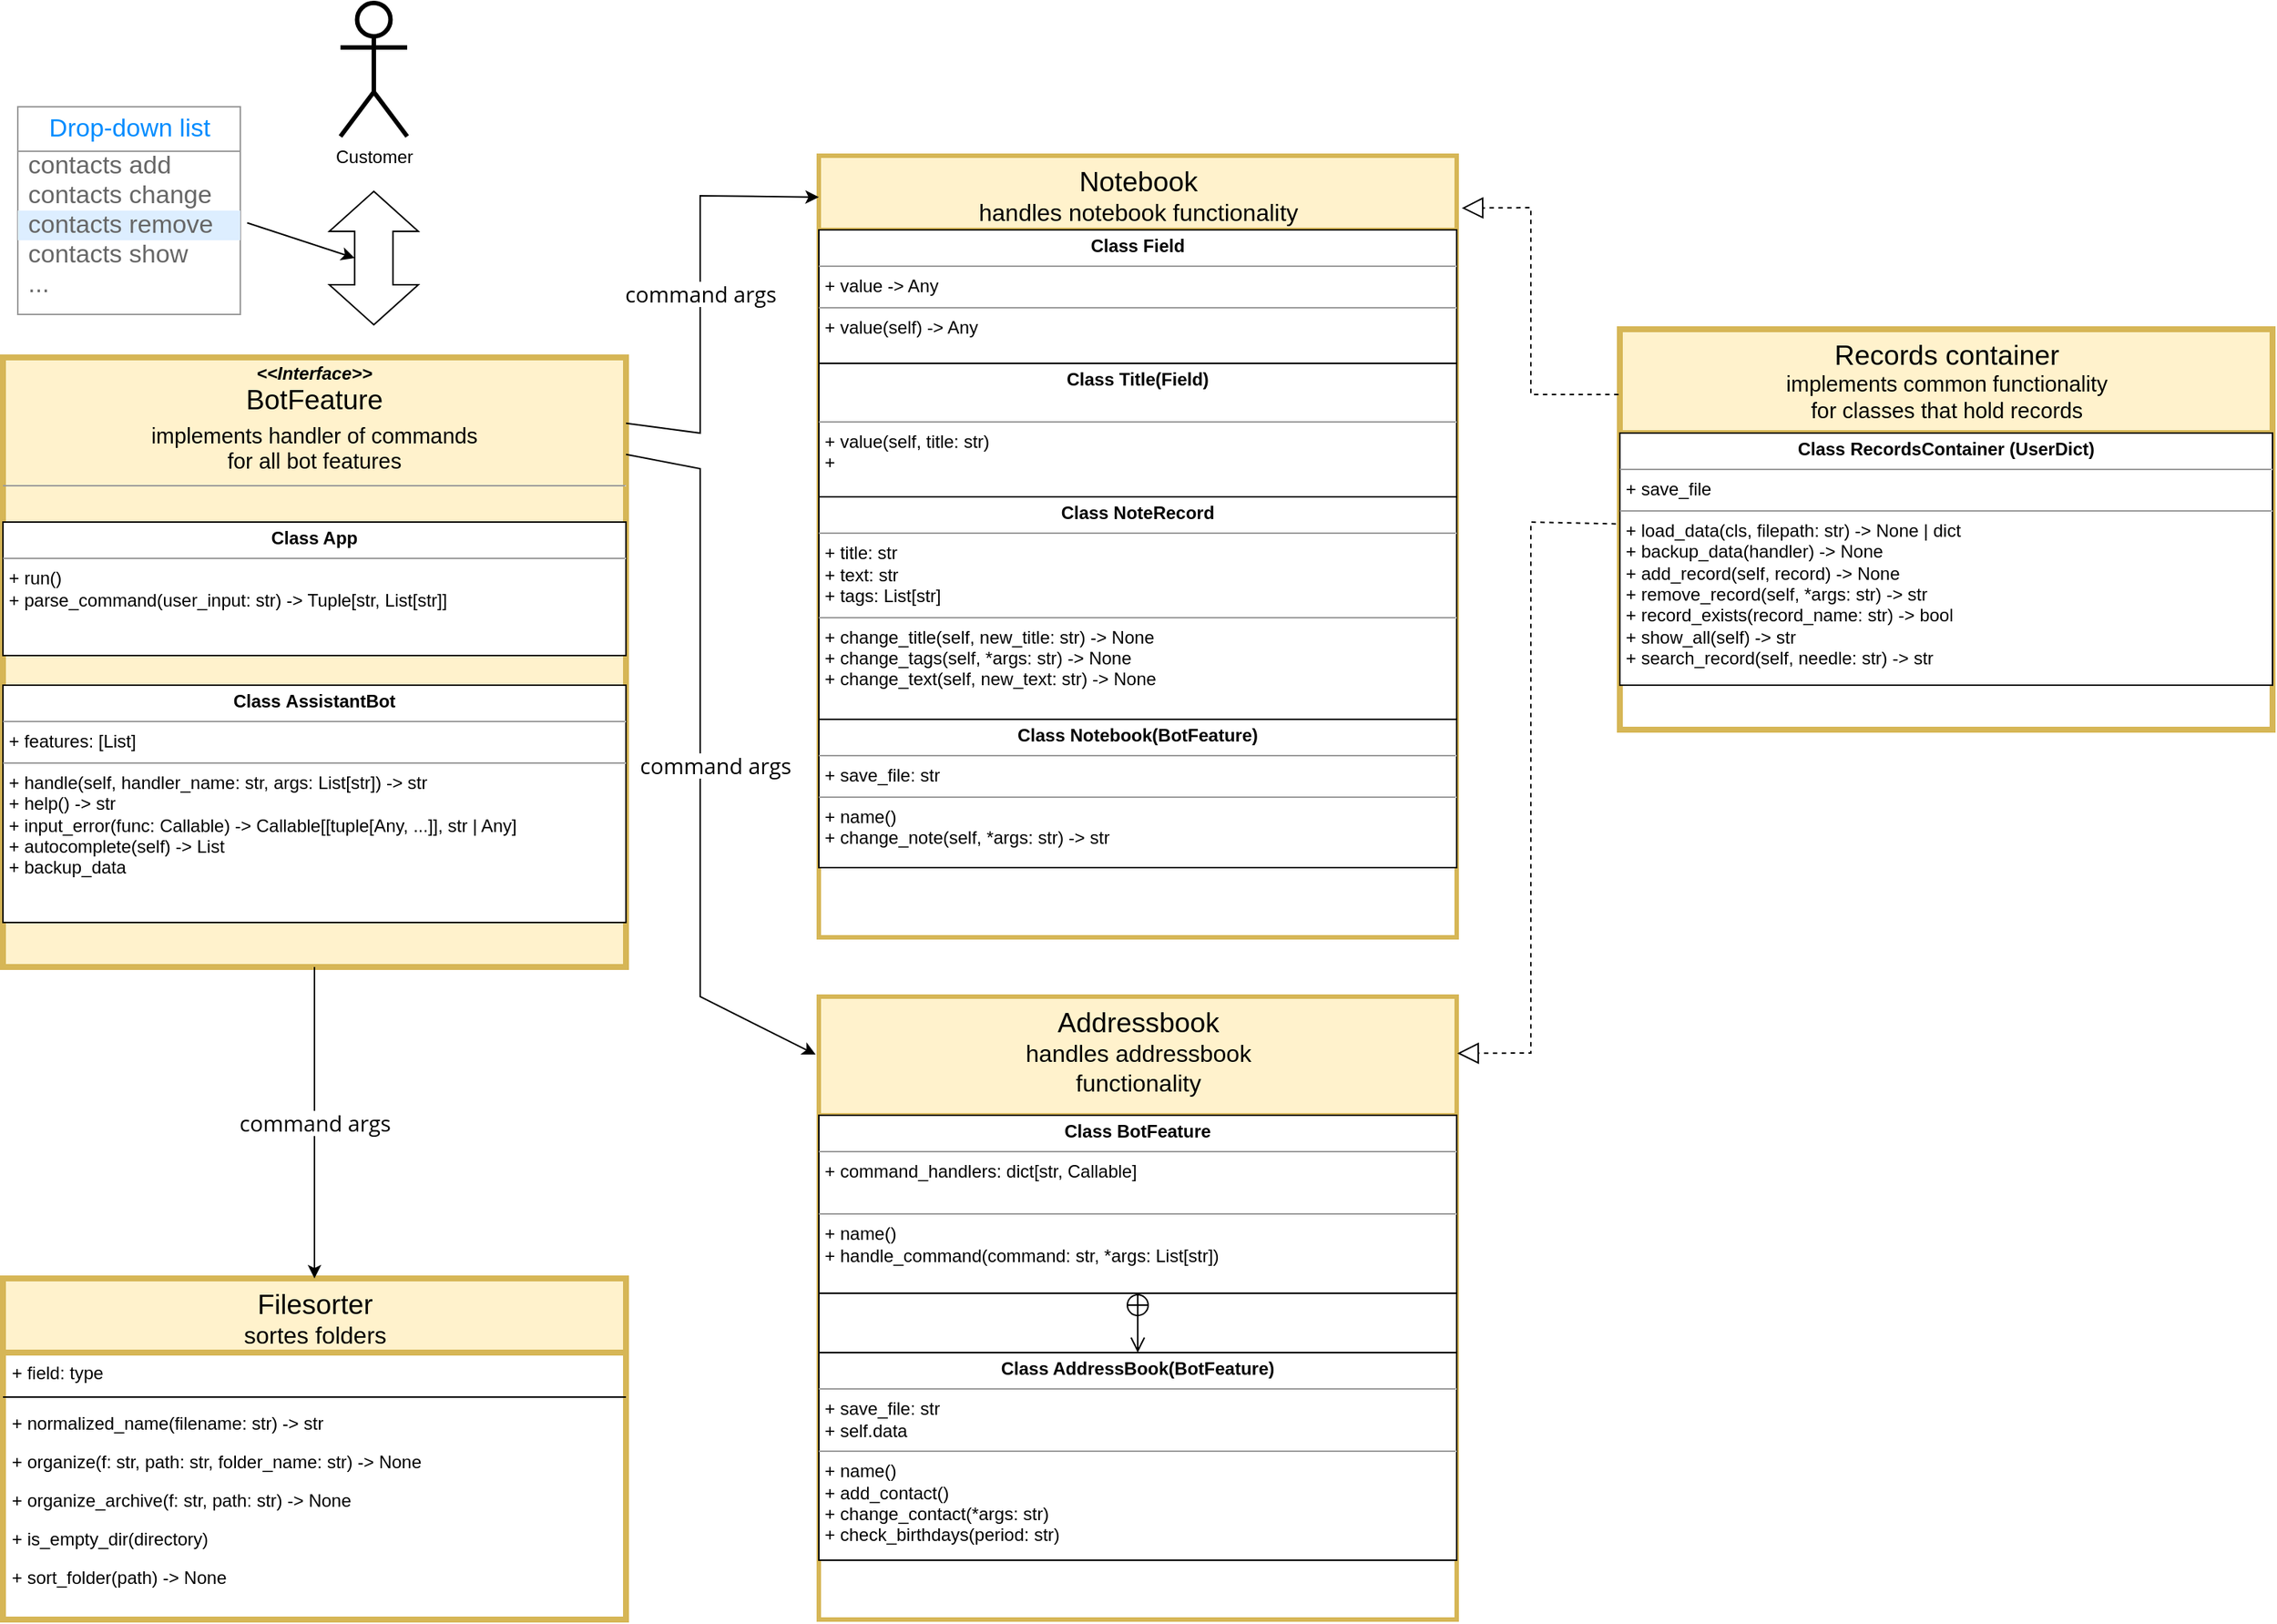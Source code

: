<mxfile version="20.3.7" type="github">
  <diagram name="Page-1" id="6133507b-19e7-1e82-6fc7-422aa6c4b21f">
    <mxGraphModel dx="2031" dy="1066" grid="1" gridSize="10" guides="1" tooltips="1" connect="1" arrows="1" fold="1" page="1" pageScale="1" pageWidth="1654" pageHeight="1169" background="none" math="0" shadow="0">
      <root>
        <mxCell id="0" />
        <mxCell id="1" parent="0" />
        <mxCell id="235556782a83e6d0-1" value="&lt;span id=&quot;docs-internal-guid-6816174d-7fff-ccf1-88b6-65116feb5ed2&quot; style=&quot;font-weight:normal;&quot;&gt;&lt;p style=&quot;line-height: 1.2; margin-top: 0pt; margin-bottom: 0pt;&quot; dir=&quot;ltr&quot;&gt;&lt;span style=&quot;font-size: 14pt; font-family: Arial; background-color: transparent; font-variant-numeric: normal; font-variant-east-asian: normal; vertical-align: baseline;&quot;&gt;Records container&lt;/span&gt;&lt;/p&gt;&lt;p style=&quot;line-height: 1.2; margin-top: 0pt; margin-bottom: 0pt;&quot; dir=&quot;ltr&quot;&gt;&lt;span style=&quot;font-size: 11pt; font-family: Arial; background-color: transparent; font-variant-numeric: normal; font-variant-east-asian: normal; vertical-align: baseline;&quot;&gt;implements common functionality &lt;br&gt;for classes that hold records&lt;/span&gt;&lt;/p&gt;&lt;div&gt;&lt;span style=&quot;font-size: 11pt; font-family: Arial; background-color: transparent; font-variant-numeric: normal; font-variant-east-asian: normal; vertical-align: baseline;&quot;&gt;&lt;br&gt;&lt;/span&gt;&lt;/div&gt;&lt;/span&gt;" style="swimlane;html=1;fontStyle=1;align=center;verticalAlign=top;childLayout=stackLayout;horizontal=1;startSize=70;horizontalStack=0;resizeParent=1;resizeLast=0;collapsible=1;marginBottom=0;swimlaneFillColor=#ffffff;rounded=0;shadow=0;comic=0;labelBackgroundColor=none;strokeWidth=4;fillColor=#fff2cc;fontFamily=Verdana;fontSize=12;strokeColor=#d6b656;" parent="1" vertex="1">
          <mxGeometry x="1100" y="250" width="440" height="270" as="geometry" />
        </mxCell>
        <mxCell id="S9hdPkOgh9MAr9dniBaE-19" value="&lt;p style=&quot;margin:0px;margin-top:4px;text-align:center;&quot;&gt;&lt;b&gt;Class&amp;nbsp;&lt;/b&gt;&lt;b style=&quot;background-color: initial;&quot;&gt;RecordsContainer&amp;nbsp;&lt;/b&gt;&lt;b style=&quot;background-color: initial;&quot;&gt;(UserDict)&lt;/b&gt;&lt;/p&gt;&lt;hr size=&quot;1&quot;&gt;&lt;p style=&quot;margin:0px;margin-left:4px;&quot;&gt;+&amp;nbsp;save_file&lt;/p&gt;&lt;hr size=&quot;1&quot;&gt;&lt;p style=&quot;margin:0px;margin-left:4px;&quot;&gt;+&amp;nbsp;load_data(cls, filepath: str) -&amp;gt; None | dict&lt;/p&gt;&lt;p style=&quot;margin:0px;margin-left:4px;&quot;&gt;+&amp;nbsp;backup_data(handler) -&amp;gt; None&lt;/p&gt;&lt;p style=&quot;margin:0px;margin-left:4px;&quot;&gt;+&amp;nbsp;add_record(self, record) -&amp;gt; None&lt;/p&gt;&lt;p style=&quot;margin:0px;margin-left:4px;&quot;&gt;+&amp;nbsp;remove_record(self, *args: str) -&amp;gt; str&lt;/p&gt;&lt;p style=&quot;margin:0px;margin-left:4px;&quot;&gt;+&amp;nbsp;record_exists(record_name: str) -&amp;gt; bool&lt;/p&gt;&lt;p style=&quot;margin:0px;margin-left:4px;&quot;&gt;+&amp;nbsp;show_all(self) -&amp;gt; str&lt;/p&gt;&lt;p style=&quot;margin:0px;margin-left:4px;&quot;&gt;+&amp;nbsp;search_record(self, needle: str) -&amp;gt; str&lt;/p&gt;&lt;p style=&quot;margin:0px;margin-left:4px;&quot;&gt;&lt;br&gt;&lt;/p&gt;" style="verticalAlign=top;align=left;overflow=fill;fontSize=12;fontFamily=Helvetica;html=1;comic=0;" parent="235556782a83e6d0-1" vertex="1">
          <mxGeometry y="70" width="440" height="170" as="geometry" />
        </mxCell>
        <mxCell id="78961159f06e98e8-17" value="&lt;span id=&quot;docs-internal-guid-518b5261-7fff-1eaa-3dbb-43b548479f24&quot; style=&quot;font-weight:normal;&quot;&gt;&lt;p style=&quot;line-height: 1.2; margin-top: 0pt; margin-bottom: 0pt;&quot; dir=&quot;ltr&quot;&gt;&lt;span style=&quot;font-size: 14pt; font-family: Arial; background-color: transparent; font-variant-numeric: normal; font-variant-east-asian: normal; vertical-align: baseline;&quot;&gt;Notebook&lt;/span&gt;&lt;/p&gt;&lt;p style=&quot;line-height: 1.2; margin-top: 0pt; margin-bottom: 0pt;&quot; dir=&quot;ltr&quot;&gt;&lt;span style=&quot;font-size: 12pt; font-family: Arial; background-color: transparent; font-variant-numeric: normal; font-variant-east-asian: normal; vertical-align: baseline;&quot;&gt;handles notebook functionality&lt;/span&gt;&lt;/p&gt;&lt;div&gt;&lt;span style=&quot;font-size: 12pt; font-family: Arial; background-color: transparent; font-variant-numeric: normal; font-variant-east-asian: normal; vertical-align: baseline;&quot;&gt;&lt;br&gt;&lt;/span&gt;&lt;/div&gt;&lt;/span&gt;" style="swimlane;html=1;fontStyle=1;align=center;verticalAlign=top;childLayout=stackLayout;horizontal=1;startSize=50;horizontalStack=0;resizeParent=1;resizeLast=0;collapsible=1;marginBottom=0;swimlaneFillColor=#ffffff;rounded=0;shadow=0;comic=0;labelBackgroundColor=none;strokeWidth=3;fillColor=#fff2cc;fontFamily=Verdana;fontSize=12;strokeColor=#d6b656;" parent="1" vertex="1">
          <mxGeometry x="560" y="133" width="430" height="527" as="geometry">
            <mxRectangle x="130" y="320" width="110" height="30" as="alternateBounds" />
          </mxGeometry>
        </mxCell>
        <mxCell id="lEGzqMXB7P38WEidCBxq-8" value="&lt;p style=&quot;margin:0px;margin-top:4px;text-align:center;&quot;&gt;&lt;b&gt;Class&amp;nbsp;&lt;/b&gt;&lt;b style=&quot;background-color: initial;&quot;&gt;Field&lt;/b&gt;&lt;/p&gt;&lt;hr size=&quot;1&quot;&gt;&lt;p style=&quot;margin:0px;margin-left:4px;&quot;&gt;+&amp;nbsp;value -&amp;gt; Any&lt;/p&gt;&lt;hr size=&quot;1&quot;&gt;&lt;p style=&quot;margin:0px;margin-left:4px;&quot;&gt;+&amp;nbsp;value(self) -&amp;gt; Any&lt;/p&gt;" style="verticalAlign=top;align=left;overflow=fill;fontSize=12;fontFamily=Helvetica;html=1;" vertex="1" parent="78961159f06e98e8-17">
          <mxGeometry y="50" width="430" height="90" as="geometry" />
        </mxCell>
        <mxCell id="lEGzqMXB7P38WEidCBxq-9" value="&lt;p style=&quot;margin:0px;margin-top:4px;text-align:center;&quot;&gt;&lt;b&gt;Class&amp;nbsp;&lt;/b&gt;&lt;b style=&quot;background-color: initial;&quot;&gt;Title(Field)&lt;/b&gt;&lt;/p&gt;&lt;p style=&quot;margin:0px;margin-left:4px;&quot;&gt;&lt;br&gt;&lt;/p&gt;&lt;hr size=&quot;1&quot;&gt;&lt;p style=&quot;margin:0px;margin-left:4px;&quot;&gt;+&amp;nbsp;value(self, title: str)&lt;/p&gt;&lt;p style=&quot;margin:0px;margin-left:4px;&quot;&gt;+&amp;nbsp;&lt;/p&gt;" style="verticalAlign=top;align=left;overflow=fill;fontSize=12;fontFamily=Helvetica;html=1;" vertex="1" parent="78961159f06e98e8-17">
          <mxGeometry y="140" width="430" height="90" as="geometry" />
        </mxCell>
        <mxCell id="lEGzqMXB7P38WEidCBxq-10" value="&lt;p style=&quot;margin:0px;margin-top:4px;text-align:center;&quot;&gt;&lt;b&gt;Class&amp;nbsp;&lt;/b&gt;&lt;b style=&quot;background-color: initial;&quot;&gt;NoteRecord&lt;/b&gt;&lt;/p&gt;&lt;hr size=&quot;1&quot;&gt;&lt;p style=&quot;margin:0px;margin-left:4px;&quot;&gt;+&amp;nbsp;title: str&lt;/p&gt;&lt;p style=&quot;margin:0px;margin-left:4px;&quot;&gt;+ text: str&lt;/p&gt;&lt;p style=&quot;margin:0px;margin-left:4px;&quot;&gt;+ tags: List[str]&lt;/p&gt;&lt;hr size=&quot;1&quot;&gt;&lt;p style=&quot;margin:0px;margin-left:4px;&quot;&gt;+&amp;nbsp;change_title(self, new_title: str) -&amp;gt; None&lt;/p&gt;&lt;p style=&quot;margin:0px;margin-left:4px;&quot;&gt;+&amp;nbsp;change_tags(self, *args: str) -&amp;gt; None&lt;/p&gt;&lt;p style=&quot;margin:0px;margin-left:4px;&quot;&gt;+&amp;nbsp;change_text(self, new_text: str) -&amp;gt; None&lt;/p&gt;" style="verticalAlign=top;align=left;overflow=fill;fontSize=12;fontFamily=Helvetica;html=1;" vertex="1" parent="78961159f06e98e8-17">
          <mxGeometry y="230" width="430" height="150" as="geometry" />
        </mxCell>
        <mxCell id="lEGzqMXB7P38WEidCBxq-11" value="&lt;p style=&quot;margin:0px;margin-top:4px;text-align:center;&quot;&gt;&lt;b&gt;Class&amp;nbsp;&lt;/b&gt;&lt;b style=&quot;background-color: initial;&quot;&gt;Notebook(BotFeature)&lt;/b&gt;&lt;/p&gt;&lt;hr size=&quot;1&quot;&gt;&lt;p style=&quot;margin:0px;margin-left:4px;&quot;&gt;+&amp;nbsp;save_file: str&lt;/p&gt;&lt;hr size=&quot;1&quot;&gt;&lt;p style=&quot;margin:0px;margin-left:4px;&quot;&gt;+&amp;nbsp;name()&lt;/p&gt;&lt;p style=&quot;margin:0px;margin-left:4px;&quot;&gt;+&amp;nbsp;change_note(self, *args: str) -&amp;gt; str&lt;/p&gt;" style="verticalAlign=top;align=left;overflow=fill;fontSize=12;fontFamily=Helvetica;html=1;" vertex="1" parent="78961159f06e98e8-17">
          <mxGeometry y="380" width="430" height="100" as="geometry" />
        </mxCell>
        <mxCell id="78961159f06e98e8-43" value="&lt;span id=&quot;docs-internal-guid-6288deb3-7fff-f293-1fb7-d6070bda60fa&quot; style=&quot;font-weight:normal;&quot;&gt;&lt;p style=&quot;line-height: 1.2; margin-top: 0pt; margin-bottom: 0pt;&quot; dir=&quot;ltr&quot;&gt;&lt;span style=&quot;font-size: 14pt; font-family: Arial; background-color: transparent; font-variant-numeric: normal; font-variant-east-asian: normal; vertical-align: baseline;&quot;&gt;Filesorter&lt;/span&gt;&lt;/p&gt;&lt;p style=&quot;line-height: 1.2; margin-top: 0pt; margin-bottom: 0pt;&quot; dir=&quot;ltr&quot;&gt;&lt;span style=&quot;font-size: 12pt; font-family: Arial; background-color: transparent; font-variant-numeric: normal; font-variant-east-asian: normal; vertical-align: baseline;&quot;&gt;sortes folders&lt;/span&gt;&lt;/p&gt;&lt;div&gt;&lt;span style=&quot;font-size: 12pt; font-family: Arial; background-color: transparent; font-variant-numeric: normal; font-variant-east-asian: normal; vertical-align: baseline;&quot;&gt;&lt;br&gt;&lt;/span&gt;&lt;/div&gt;&lt;/span&gt;" style="swimlane;html=1;fontStyle=1;align=center;verticalAlign=top;childLayout=stackLayout;horizontal=1;startSize=50;horizontalStack=0;resizeParent=1;resizeLast=0;collapsible=1;marginBottom=0;swimlaneFillColor=#ffffff;rounded=0;shadow=0;comic=0;labelBackgroundColor=none;strokeWidth=4;fillColor=#fff2cc;fontFamily=Verdana;fontSize=12;strokeColor=#d6b656;" parent="1" vertex="1">
          <mxGeometry x="10" y="890" width="420" height="230" as="geometry" />
        </mxCell>
        <mxCell id="78961159f06e98e8-44" value="+ field: type" style="text;html=1;strokeColor=none;fillColor=none;align=left;verticalAlign=top;spacingLeft=4;spacingRight=4;whiteSpace=wrap;overflow=hidden;rotatable=0;points=[[0,0.5],[1,0.5]];portConstraint=eastwest;" parent="78961159f06e98e8-43" vertex="1">
          <mxGeometry y="50" width="420" height="26" as="geometry" />
        </mxCell>
        <mxCell id="78961159f06e98e8-51" value="" style="line;html=1;strokeWidth=1;fillColor=none;align=left;verticalAlign=middle;spacingTop=-1;spacingLeft=3;spacingRight=3;rotatable=0;labelPosition=right;points=[];portConstraint=eastwest;" parent="78961159f06e98e8-43" vertex="1">
          <mxGeometry y="76" width="420" height="8" as="geometry" />
        </mxCell>
        <mxCell id="78961159f06e98e8-52" value="+&amp;nbsp;normalized_name(filename: str) -&amp;gt; str" style="text;html=1;strokeColor=none;fillColor=none;align=left;verticalAlign=top;spacingLeft=4;spacingRight=4;whiteSpace=wrap;overflow=hidden;rotatable=0;points=[[0,0.5],[1,0.5]];portConstraint=eastwest;" parent="78961159f06e98e8-43" vertex="1">
          <mxGeometry y="84" width="420" height="26" as="geometry" />
        </mxCell>
        <mxCell id="b94bc138ca980ef-2" value="+&amp;nbsp;organize(f: str, path: str, folder_name: str) -&amp;gt; None" style="text;html=1;strokeColor=none;fillColor=none;align=left;verticalAlign=top;spacingLeft=4;spacingRight=4;whiteSpace=wrap;overflow=hidden;rotatable=0;points=[[0,0.5],[1,0.5]];portConstraint=eastwest;" parent="78961159f06e98e8-43" vertex="1">
          <mxGeometry y="110" width="420" height="26" as="geometry" />
        </mxCell>
        <mxCell id="b94bc138ca980ef-3" value="+&amp;nbsp;organize_archive(f: str, path: str) -&amp;gt; None" style="text;html=1;strokeColor=none;fillColor=none;align=left;verticalAlign=top;spacingLeft=4;spacingRight=4;whiteSpace=wrap;overflow=hidden;rotatable=0;points=[[0,0.5],[1,0.5]];portConstraint=eastwest;" parent="78961159f06e98e8-43" vertex="1">
          <mxGeometry y="136" width="420" height="26" as="geometry" />
        </mxCell>
        <mxCell id="lEGzqMXB7P38WEidCBxq-12" value="+ is_empty_dir(directory)" style="text;strokeColor=none;fillColor=none;align=left;verticalAlign=top;spacingLeft=4;spacingRight=4;overflow=hidden;rotatable=0;points=[[0,0.5],[1,0.5]];portConstraint=eastwest;strokeWidth=4;" vertex="1" parent="78961159f06e98e8-43">
          <mxGeometry y="162" width="420" height="26" as="geometry" />
        </mxCell>
        <mxCell id="lEGzqMXB7P38WEidCBxq-13" value="+ sort_folder(path) -&gt; None" style="text;strokeColor=none;fillColor=none;align=left;verticalAlign=top;spacingLeft=4;spacingRight=4;overflow=hidden;rotatable=0;points=[[0,0.5],[1,0.5]];portConstraint=eastwest;strokeWidth=4;" vertex="1" parent="78961159f06e98e8-43">
          <mxGeometry y="188" width="420" height="26" as="geometry" />
        </mxCell>
        <mxCell id="78961159f06e98e8-82" value="&lt;span id=&quot;docs-internal-guid-90a42072-7fff-7c9c-4a2b-a72deb1d7fb4&quot; style=&quot;font-weight:normal;&quot;&gt;&lt;p style=&quot;line-height: 1.2; margin-top: 0pt; margin-bottom: 0pt;&quot; dir=&quot;ltr&quot;&gt;&lt;span style=&quot;font-size: 14pt; font-family: Arial; background-color: transparent; font-variant-numeric: normal; font-variant-east-asian: normal; vertical-align: baseline;&quot;&gt;Addressbook&lt;/span&gt;&lt;/p&gt;&lt;p style=&quot;line-height: 1.2; margin-top: 0pt; margin-bottom: 0pt;&quot; dir=&quot;ltr&quot;&gt;&lt;span style=&quot;font-size: 12pt; font-family: Arial; background-color: transparent; font-variant-numeric: normal; font-variant-east-asian: normal; vertical-align: baseline;&quot;&gt;handles addressbook &lt;br&gt;functionality&lt;/span&gt;&lt;/p&gt;&lt;div&gt;&lt;span style=&quot;font-size: 12pt; font-family: Arial; background-color: transparent; font-variant-numeric: normal; font-variant-east-asian: normal; vertical-align: baseline;&quot;&gt;&lt;br&gt;&lt;/span&gt;&lt;/div&gt;&lt;/span&gt;" style="swimlane;html=1;fontStyle=1;align=center;verticalAlign=top;childLayout=stackLayout;horizontal=1;startSize=80;horizontalStack=0;resizeParent=1;resizeLast=0;collapsible=1;marginBottom=0;swimlaneFillColor=#ffffff;rounded=0;shadow=0;comic=0;labelBackgroundColor=none;strokeWidth=3;fillColor=#fff2cc;fontFamily=Verdana;fontSize=12;container=1;strokeColor=#d6b656;" parent="1" vertex="1">
          <mxGeometry x="560" y="700" width="430" height="420" as="geometry">
            <mxRectangle x="560" y="660" width="190" height="90" as="alternateBounds" />
          </mxGeometry>
        </mxCell>
        <mxCell id="S9hdPkOgh9MAr9dniBaE-15" value="&lt;p style=&quot;margin:0px;margin-top:4px;text-align:center;&quot;&gt;&lt;b&gt;Class BotFeature&lt;/b&gt;&lt;/p&gt;&lt;hr size=&quot;1&quot;&gt;&lt;p style=&quot;margin:0px;margin-left:4px;&quot;&gt;+ command_handlers: dict[str, Callable]&lt;/p&gt;&lt;p style=&quot;margin:0px;margin-left:4px;&quot;&gt;&lt;br&gt;&lt;/p&gt;&lt;hr size=&quot;1&quot;&gt;&lt;p style=&quot;margin:0px;margin-left:4px;&quot;&gt;+ name()&lt;/p&gt;&lt;p style=&quot;margin:0px;margin-left:4px;&quot;&gt;+ handle_command(command: str, *args: List[str])&lt;br&gt;&lt;/p&gt;" style="verticalAlign=top;align=left;overflow=fill;fontSize=12;fontFamily=Helvetica;html=1;comic=0;movable=1;resizable=1;rotatable=1;deletable=1;editable=1;connectable=1;container=0;fixedWidth=0;fillOpacity=100;recursiveResize=0;" parent="78961159f06e98e8-82" vertex="1">
          <mxGeometry y="80" width="430" height="120" as="geometry" />
        </mxCell>
        <mxCell id="S9hdPkOgh9MAr9dniBaE-18" value="" style="html=1;comic=0;" parent="78961159f06e98e8-82" vertex="1">
          <mxGeometry y="200" width="430" height="40" as="geometry" />
        </mxCell>
        <mxCell id="S9hdPkOgh9MAr9dniBaE-17" value="" style="endArrow=open;startArrow=circlePlus;endFill=0;startFill=0;endSize=8;html=1;rounded=0;shadow=0;exitX=0.5;exitY=1;exitDx=0;exitDy=0;entryX=0.5;entryY=0;entryDx=0;entryDy=0;" parent="78961159f06e98e8-82" source="S9hdPkOgh9MAr9dniBaE-15" target="S9hdPkOgh9MAr9dniBaE-16" edge="1">
          <mxGeometry width="160" relative="1" as="geometry">
            <mxPoint x="170" y="270" as="sourcePoint" />
            <mxPoint x="210" y="250" as="targetPoint" />
          </mxGeometry>
        </mxCell>
        <mxCell id="S9hdPkOgh9MAr9dniBaE-16" value="&lt;p style=&quot;margin:0px;margin-top:4px;text-align:center;&quot;&gt;&lt;b&gt;Class AddressBook(BotFeature)&lt;/b&gt;&lt;/p&gt;&lt;hr size=&quot;1&quot;&gt;&lt;p style=&quot;margin:0px;margin-left:4px;&quot;&gt;+ save_file: str&lt;/p&gt;&lt;p style=&quot;margin:0px;margin-left:4px;&quot;&gt;+ self.data&lt;/p&gt;&lt;hr size=&quot;1&quot;&gt;&lt;p style=&quot;margin:0px;margin-left:4px;&quot;&gt;+ name()&lt;/p&gt;&lt;p style=&quot;margin:0px;margin-left:4px;&quot;&gt;+ add_contact()&lt;/p&gt;&lt;p style=&quot;margin:0px;margin-left:4px;&quot;&gt;+ change_contact(*args: str)&lt;/p&gt;&lt;p style=&quot;margin:0px;margin-left:4px;&quot;&gt;+ check_birthdays(period: str)&lt;/p&gt;" style="verticalAlign=top;align=left;overflow=fill;fontSize=12;fontFamily=Helvetica;html=1;comic=0;movable=1;resizable=1;rotatable=1;deletable=1;editable=1;connectable=1;container=0;fixedWidth=0;" parent="78961159f06e98e8-82" vertex="1">
          <mxGeometry y="240" width="430" height="140" as="geometry" />
        </mxCell>
        <mxCell id="b94bc138ca980ef-1" value="&lt;p style=&quot;margin:0px;margin-top:4px;text-align:center;&quot;&gt;&lt;i&gt;&lt;b&gt;&amp;lt;&amp;lt;Interface&amp;gt;&amp;gt;&lt;/b&gt;&lt;/i&gt;&lt;br&gt;&lt;/p&gt;&lt;p style=&quot;line-height:1.2;text-align: center;margin-top:0pt;margin-bottom:0pt;&quot; dir=&quot;ltr&quot;&gt;&lt;span style=&quot;font-size: 14pt; font-family: Arial; color: rgb(0, 0, 0); background-color: transparent; font-weight: 400; font-style: normal; font-variant: normal; text-decoration: none; vertical-align: baseline;&quot;&gt;BotFeature&lt;/span&gt;&lt;/p&gt;&lt;p style=&quot;margin:0px;margin-top:4px;text-align:center;&quot;&gt;&lt;span id=&quot;docs-internal-guid-a344973a-7fff-190a-9e88-1d810033c727&quot;&gt;&lt;/span&gt;&lt;/p&gt;&lt;p style=&quot;line-height:1.2;text-align: center;margin-top:0pt;margin-bottom:0pt;&quot; dir=&quot;ltr&quot;&gt;&lt;span style=&quot;font-size: 11pt; font-family: Arial; color: rgb(0, 0, 0); background-color: transparent; font-weight: 400; font-style: normal; font-variant: normal; text-decoration: none; vertical-align: baseline;&quot;&gt;implements handler of commands &lt;br&gt;for all bot features&lt;/span&gt;&lt;/p&gt;&lt;hr size=&quot;1&quot;&gt;&lt;p style=&quot;margin:0px;margin-left:4px;&quot;&gt;&lt;br&gt;&lt;/p&gt;" style="verticalAlign=top;align=left;overflow=fill;fontSize=12;fontFamily=Helvetica;html=1;rounded=0;shadow=0;comic=0;labelBackgroundColor=none;strokeWidth=4;fillColor=#fff2cc;strokeColor=#d6b656;" parent="1" vertex="1">
          <mxGeometry x="10" y="269" width="420" height="411" as="geometry" />
        </mxCell>
        <mxCell id="R8_y9c9UBapv4HWZFA-L-2" value="Customer" style="shape=umlActor;verticalLabelPosition=bottom;verticalAlign=top;html=1;strokeWidth=3;" parent="1" vertex="1">
          <mxGeometry x="237.5" y="30" width="45" height="90" as="geometry" />
        </mxCell>
        <mxCell id="S9hdPkOgh9MAr9dniBaE-3" value="" style="html=1;shadow=0;dashed=0;align=center;verticalAlign=middle;shape=mxgraph.arrows2.twoWayArrow;dy=0.57;dx=27;comic=0;direction=south;" parent="1" vertex="1">
          <mxGeometry x="230" y="157" width="60" height="90" as="geometry" />
        </mxCell>
        <mxCell id="S9hdPkOgh9MAr9dniBaE-7" value="&lt;p style=&quot;margin:0px;margin-top:4px;text-align:center;&quot;&gt;&lt;b&gt;Class&amp;nbsp;&lt;/b&gt;&lt;b style=&quot;background-color: initial;&quot;&gt;AssistantBot&lt;/b&gt;&lt;/p&gt;&lt;hr size=&quot;1&quot;&gt;&lt;p style=&quot;margin:0px;margin-left:4px;&quot;&gt;+&amp;nbsp;features: [List]&lt;/p&gt;&lt;hr size=&quot;1&quot;&gt;&lt;p style=&quot;margin:0px;margin-left:4px;&quot;&gt;+&amp;nbsp;handle(self, handler_name: str, args: List[str]) -&amp;gt; str&lt;/p&gt;&lt;p style=&quot;margin:0px;margin-left:4px;&quot;&gt;+&amp;nbsp;help() -&amp;gt; str&lt;/p&gt;&lt;p style=&quot;margin:0px;margin-left:4px;&quot;&gt;+&amp;nbsp;input_error(func: Callable) -&amp;gt; Callable[[tuple[Any, ...]], str | Any]&lt;/p&gt;&lt;p style=&quot;margin:0px;margin-left:4px;&quot;&gt;+&amp;nbsp;autocomplete(self) -&amp;gt; List&lt;/p&gt;&lt;p style=&quot;margin:0px;margin-left:4px;&quot;&gt;+&amp;nbsp;backup_data&lt;/p&gt;" style="verticalAlign=top;align=left;overflow=fill;fontSize=12;fontFamily=Helvetica;html=1;comic=0;" parent="1" vertex="1">
          <mxGeometry x="10" y="490" width="420" height="160" as="geometry" />
        </mxCell>
        <mxCell id="S9hdPkOgh9MAr9dniBaE-12" value="&lt;p style=&quot;margin:0px;margin-top:4px;text-align:center;&quot;&gt;&lt;b&gt;Class App&lt;/b&gt;&lt;/p&gt;&lt;hr size=&quot;1&quot;&gt;&lt;p style=&quot;margin:0px;margin-left:4px;&quot;&gt;&lt;/p&gt;&lt;p style=&quot;margin:0px;margin-left:4px;&quot;&gt;+ run()&lt;/p&gt;&lt;p style=&quot;margin:0px;margin-left:4px;&quot;&gt;+ parse_command(user_input: str) -&amp;gt; Tuple[str, List[str]]&lt;/p&gt;" style="verticalAlign=top;align=left;overflow=fill;fontSize=12;fontFamily=Helvetica;html=1;comic=0;" parent="1" vertex="1">
          <mxGeometry x="10" y="380" width="420" height="90" as="geometry" />
        </mxCell>
        <mxCell id="lEGzqMXB7P38WEidCBxq-1" value="" style="endArrow=classic;html=1;rounded=0;exitX=1;exitY=0.159;exitDx=0;exitDy=0;exitPerimeter=0;entryX=-0.005;entryY=0.093;entryDx=0;entryDy=0;entryPerimeter=0;" edge="1" parent="1" source="b94bc138ca980ef-1" target="78961159f06e98e8-82">
          <mxGeometry relative="1" as="geometry">
            <mxPoint x="840" y="320" as="sourcePoint" />
            <mxPoint x="760" y="340" as="targetPoint" />
            <Array as="points">
              <mxPoint x="480" y="344" />
              <mxPoint x="480" y="700" />
            </Array>
          </mxGeometry>
        </mxCell>
        <mxCell id="lEGzqMXB7P38WEidCBxq-2" value="&lt;span id=&quot;docs-internal-guid-57130b2d-7fff-98e4-8f3b-f126c4550c7a&quot;&gt;&lt;span style=&quot;font-size: 11pt; font-family: &amp;quot;Open Sans&amp;quot;, sans-serif; background-color: transparent; font-variant-numeric: normal; font-variant-east-asian: normal; vertical-align: baseline;&quot;&gt;command args&lt;/span&gt;&lt;/span&gt;" style="edgeLabel;resizable=0;html=1;align=center;verticalAlign=middle;" connectable="0" vertex="1" parent="lEGzqMXB7P38WEidCBxq-1">
          <mxGeometry relative="1" as="geometry">
            <mxPoint x="10" y="4" as="offset" />
          </mxGeometry>
        </mxCell>
        <mxCell id="lEGzqMXB7P38WEidCBxq-5" value="" style="endArrow=classic;html=1;rounded=0;entryX=0;entryY=0.053;entryDx=0;entryDy=0;exitX=1;exitY=0.108;exitDx=0;exitDy=0;exitPerimeter=0;entryPerimeter=0;" edge="1" parent="1" source="b94bc138ca980ef-1" target="78961159f06e98e8-17">
          <mxGeometry relative="1" as="geometry">
            <mxPoint x="440.0" y="317.984" as="sourcePoint" />
            <mxPoint x="564.03" y="167.866" as="targetPoint" />
            <Array as="points">
              <mxPoint x="480" y="320" />
              <mxPoint x="480" y="160" />
            </Array>
          </mxGeometry>
        </mxCell>
        <mxCell id="lEGzqMXB7P38WEidCBxq-6" value="&lt;span id=&quot;docs-internal-guid-57130b2d-7fff-98e4-8f3b-f126c4550c7a&quot;&gt;&lt;span style=&quot;font-size: 11pt; font-family: &amp;quot;Open Sans&amp;quot;, sans-serif; background-color: transparent; font-variant-numeric: normal; font-variant-east-asian: normal; vertical-align: baseline;&quot;&gt;command args&lt;/span&gt;&lt;/span&gt;" style="edgeLabel;resizable=0;html=1;align=center;verticalAlign=middle;" connectable="0" vertex="1" parent="lEGzqMXB7P38WEidCBxq-5">
          <mxGeometry relative="1" as="geometry" />
        </mxCell>
        <mxCell id="lEGzqMXB7P38WEidCBxq-19" value="" style="endArrow=classic;html=1;rounded=0;exitX=0.5;exitY=1;exitDx=0;exitDy=0;" edge="1" parent="1" source="b94bc138ca980ef-1" target="78961159f06e98e8-43">
          <mxGeometry relative="1" as="geometry">
            <mxPoint x="130" y="790" as="sourcePoint" />
            <mxPoint x="370" y="790" as="targetPoint" />
            <Array as="points">
              <mxPoint x="220" y="780" />
            </Array>
          </mxGeometry>
        </mxCell>
        <mxCell id="lEGzqMXB7P38WEidCBxq-20" value="&lt;span style=&quot;font-family: &amp;quot;Open Sans&amp;quot;, sans-serif; font-size: 14.667px;&quot;&gt;command args&lt;/span&gt;" style="edgeLabel;resizable=0;html=1;align=center;verticalAlign=middle;strokeWidth=4;fillColor=#FFFFCC;" connectable="0" vertex="1" parent="lEGzqMXB7P38WEidCBxq-19">
          <mxGeometry relative="1" as="geometry" />
        </mxCell>
        <mxCell id="lEGzqMXB7P38WEidCBxq-21" value="" style="strokeWidth=1;shadow=0;dashed=0;align=center;html=1;shape=mxgraph.mockup.forms.rrect;rSize=0;strokeColor=#999999;fillColor=#ffffff;" vertex="1" parent="1">
          <mxGeometry x="20" y="100" width="150" height="140" as="geometry" />
        </mxCell>
        <mxCell id="lEGzqMXB7P38WEidCBxq-22" value="Drop-down list" style="strokeWidth=1;shadow=0;dashed=0;align=center;html=1;shape=mxgraph.mockup.forms.rrect;rSize=0;strokeColor=#999999;fontColor=#008cff;fontSize=17;fillColor=#ffffff;resizeWidth=1;" vertex="1" parent="lEGzqMXB7P38WEidCBxq-21">
          <mxGeometry width="150" height="30" relative="1" as="geometry" />
        </mxCell>
        <mxCell id="lEGzqMXB7P38WEidCBxq-23" value="contacts add" style="strokeWidth=1;shadow=0;dashed=0;align=center;html=1;shape=mxgraph.mockup.forms.anchor;fontSize=17;fontColor=#666666;align=left;spacingLeft=5;resizeWidth=1;fillColor=#FFFFCC;" vertex="1" parent="lEGzqMXB7P38WEidCBxq-21">
          <mxGeometry width="150" height="20" relative="1" as="geometry">
            <mxPoint y="30" as="offset" />
          </mxGeometry>
        </mxCell>
        <mxCell id="lEGzqMXB7P38WEidCBxq-24" value="contacts change" style="strokeWidth=1;shadow=0;dashed=0;align=center;html=1;shape=mxgraph.mockup.forms.anchor;fontSize=17;fontColor=#666666;align=left;spacingLeft=5;resizeWidth=1;fillColor=#FFFFCC;" vertex="1" parent="lEGzqMXB7P38WEidCBxq-21">
          <mxGeometry width="150" height="20" relative="1" as="geometry">
            <mxPoint y="50" as="offset" />
          </mxGeometry>
        </mxCell>
        <mxCell id="lEGzqMXB7P38WEidCBxq-25" value="contacts remove" style="strokeWidth=1;shadow=0;dashed=0;align=center;html=1;shape=mxgraph.mockup.forms.rrect;rSize=0;fontSize=17;fontColor=#666666;align=left;spacingLeft=5;fillColor=#ddeeff;strokeColor=none;resizeWidth=1;" vertex="1" parent="lEGzqMXB7P38WEidCBxq-21">
          <mxGeometry width="150" height="20" relative="1" as="geometry">
            <mxPoint y="70" as="offset" />
          </mxGeometry>
        </mxCell>
        <mxCell id="lEGzqMXB7P38WEidCBxq-26" value="contacts show" style="strokeWidth=1;shadow=0;dashed=0;align=center;html=1;shape=mxgraph.mockup.forms.anchor;fontSize=17;fontColor=#666666;align=left;spacingLeft=5;resizeWidth=1;fillColor=#FFFFCC;" vertex="1" parent="lEGzqMXB7P38WEidCBxq-21">
          <mxGeometry width="150" height="20" relative="1" as="geometry">
            <mxPoint y="90" as="offset" />
          </mxGeometry>
        </mxCell>
        <mxCell id="lEGzqMXB7P38WEidCBxq-27" value="..." style="strokeWidth=1;shadow=0;dashed=0;align=center;html=1;shape=mxgraph.mockup.forms.anchor;fontSize=17;fontColor=#666666;align=left;spacingLeft=5;resizeWidth=1;fillColor=#FFFFCC;" vertex="1" parent="lEGzqMXB7P38WEidCBxq-21">
          <mxGeometry y="110" width="150" height="20" as="geometry" />
        </mxCell>
        <mxCell id="lEGzqMXB7P38WEidCBxq-28" value="" style="endArrow=classic;html=1;rounded=0;entryX=0.5;entryY=0;entryDx=0;entryDy=42.9;entryPerimeter=0;exitX=1.031;exitY=0.414;exitDx=0;exitDy=0;exitPerimeter=0;" edge="1" parent="1" source="lEGzqMXB7P38WEidCBxq-25" target="S9hdPkOgh9MAr9dniBaE-3">
          <mxGeometry width="50" height="50" relative="1" as="geometry">
            <mxPoint x="-700.429" y="-226.857" as="sourcePoint" />
            <mxPoint x="-609.718" y="-176.857" as="targetPoint" />
          </mxGeometry>
        </mxCell>
        <mxCell id="lEGzqMXB7P38WEidCBxq-30" value="" style="endArrow=block;dashed=1;endFill=0;endSize=12;html=1;rounded=0;exitX=-0.002;exitY=0.163;exitDx=0;exitDy=0;exitPerimeter=0;entryX=1.008;entryY=0.067;entryDx=0;entryDy=0;entryPerimeter=0;" edge="1" parent="1" source="235556782a83e6d0-1" target="78961159f06e98e8-17">
          <mxGeometry width="160" relative="1" as="geometry">
            <mxPoint x="1097.36" y="381.2" as="sourcePoint" />
            <mxPoint x="993.44" y="168.309" as="targetPoint" />
            <Array as="points">
              <mxPoint x="1040" y="294" />
              <mxPoint x="1040" y="168" />
            </Array>
          </mxGeometry>
        </mxCell>
        <mxCell id="lEGzqMXB7P38WEidCBxq-31" value="" style="endArrow=block;dashed=1;endFill=0;endSize=12;html=1;rounded=0;exitX=-0.006;exitY=0.36;exitDx=0;exitDy=0;exitPerimeter=0;entryX=1.001;entryY=0.091;entryDx=0;entryDy=0;entryPerimeter=0;" edge="1" parent="1" source="S9hdPkOgh9MAr9dniBaE-19" target="78961159f06e98e8-82">
          <mxGeometry width="160" relative="1" as="geometry">
            <mxPoint x="1097.36" y="381.2" as="sourcePoint" />
            <mxPoint x="990.43" y="738.22" as="targetPoint" />
            <Array as="points">
              <mxPoint x="1040" y="380" />
              <mxPoint x="1040" y="738" />
            </Array>
          </mxGeometry>
        </mxCell>
      </root>
    </mxGraphModel>
  </diagram>
</mxfile>
